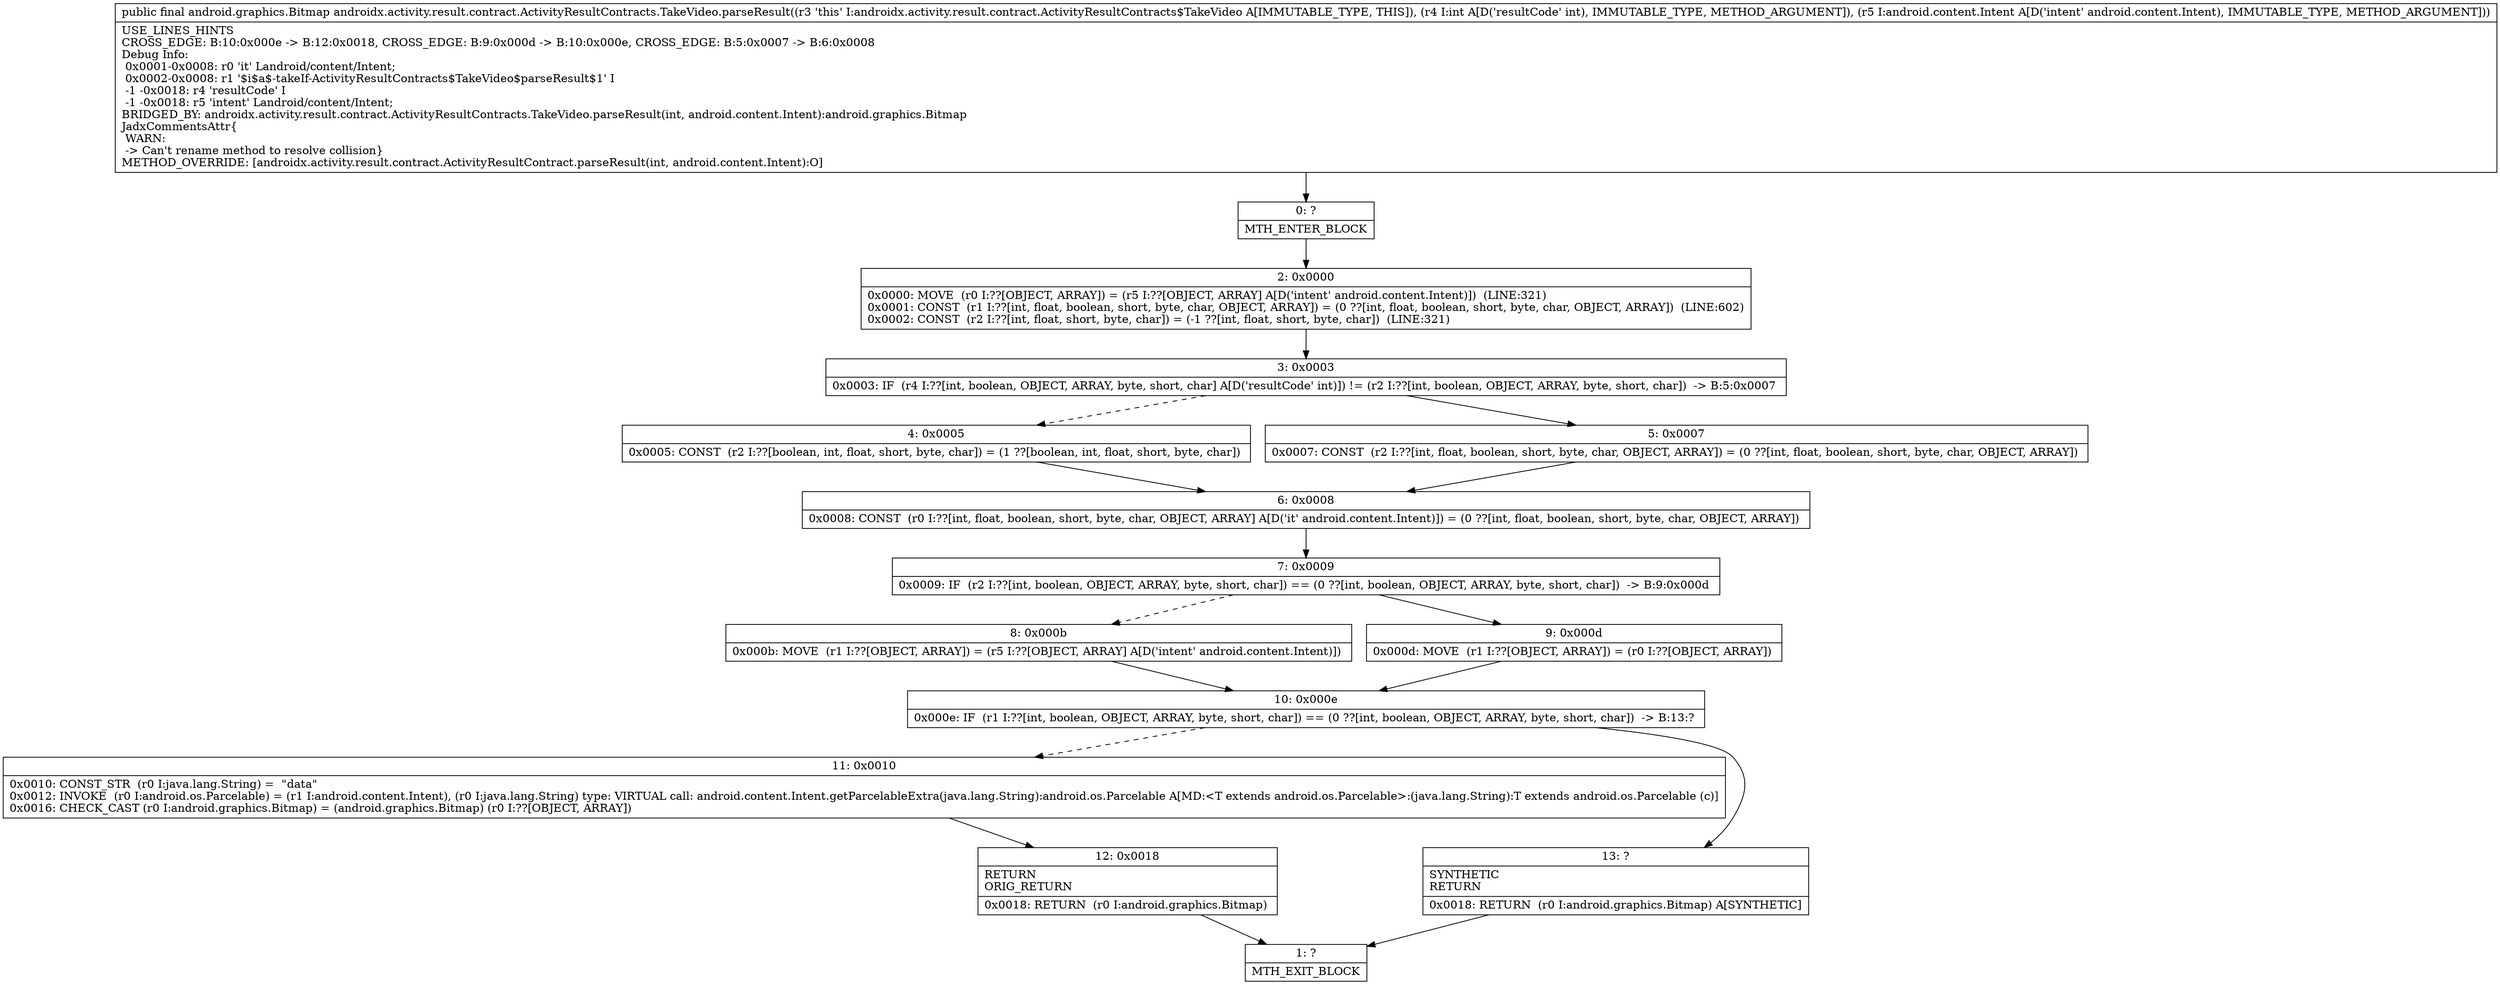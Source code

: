 digraph "CFG forandroidx.activity.result.contract.ActivityResultContracts.TakeVideo.parseResult(ILandroid\/content\/Intent;)Landroid\/graphics\/Bitmap;" {
Node_0 [shape=record,label="{0\:\ ?|MTH_ENTER_BLOCK\l}"];
Node_2 [shape=record,label="{2\:\ 0x0000|0x0000: MOVE  (r0 I:??[OBJECT, ARRAY]) = (r5 I:??[OBJECT, ARRAY] A[D('intent' android.content.Intent)])  (LINE:321)\l0x0001: CONST  (r1 I:??[int, float, boolean, short, byte, char, OBJECT, ARRAY]) = (0 ??[int, float, boolean, short, byte, char, OBJECT, ARRAY])  (LINE:602)\l0x0002: CONST  (r2 I:??[int, float, short, byte, char]) = (\-1 ??[int, float, short, byte, char])  (LINE:321)\l}"];
Node_3 [shape=record,label="{3\:\ 0x0003|0x0003: IF  (r4 I:??[int, boolean, OBJECT, ARRAY, byte, short, char] A[D('resultCode' int)]) != (r2 I:??[int, boolean, OBJECT, ARRAY, byte, short, char])  \-\> B:5:0x0007 \l}"];
Node_4 [shape=record,label="{4\:\ 0x0005|0x0005: CONST  (r2 I:??[boolean, int, float, short, byte, char]) = (1 ??[boolean, int, float, short, byte, char]) \l}"];
Node_6 [shape=record,label="{6\:\ 0x0008|0x0008: CONST  (r0 I:??[int, float, boolean, short, byte, char, OBJECT, ARRAY] A[D('it' android.content.Intent)]) = (0 ??[int, float, boolean, short, byte, char, OBJECT, ARRAY]) \l}"];
Node_7 [shape=record,label="{7\:\ 0x0009|0x0009: IF  (r2 I:??[int, boolean, OBJECT, ARRAY, byte, short, char]) == (0 ??[int, boolean, OBJECT, ARRAY, byte, short, char])  \-\> B:9:0x000d \l}"];
Node_8 [shape=record,label="{8\:\ 0x000b|0x000b: MOVE  (r1 I:??[OBJECT, ARRAY]) = (r5 I:??[OBJECT, ARRAY] A[D('intent' android.content.Intent)]) \l}"];
Node_10 [shape=record,label="{10\:\ 0x000e|0x000e: IF  (r1 I:??[int, boolean, OBJECT, ARRAY, byte, short, char]) == (0 ??[int, boolean, OBJECT, ARRAY, byte, short, char])  \-\> B:13:? \l}"];
Node_11 [shape=record,label="{11\:\ 0x0010|0x0010: CONST_STR  (r0 I:java.lang.String) =  \"data\" \l0x0012: INVOKE  (r0 I:android.os.Parcelable) = (r1 I:android.content.Intent), (r0 I:java.lang.String) type: VIRTUAL call: android.content.Intent.getParcelableExtra(java.lang.String):android.os.Parcelable A[MD:\<T extends android.os.Parcelable\>:(java.lang.String):T extends android.os.Parcelable (c)]\l0x0016: CHECK_CAST (r0 I:android.graphics.Bitmap) = (android.graphics.Bitmap) (r0 I:??[OBJECT, ARRAY]) \l}"];
Node_12 [shape=record,label="{12\:\ 0x0018|RETURN\lORIG_RETURN\l|0x0018: RETURN  (r0 I:android.graphics.Bitmap) \l}"];
Node_1 [shape=record,label="{1\:\ ?|MTH_EXIT_BLOCK\l}"];
Node_13 [shape=record,label="{13\:\ ?|SYNTHETIC\lRETURN\l|0x0018: RETURN  (r0 I:android.graphics.Bitmap) A[SYNTHETIC]\l}"];
Node_9 [shape=record,label="{9\:\ 0x000d|0x000d: MOVE  (r1 I:??[OBJECT, ARRAY]) = (r0 I:??[OBJECT, ARRAY]) \l}"];
Node_5 [shape=record,label="{5\:\ 0x0007|0x0007: CONST  (r2 I:??[int, float, boolean, short, byte, char, OBJECT, ARRAY]) = (0 ??[int, float, boolean, short, byte, char, OBJECT, ARRAY]) \l}"];
MethodNode[shape=record,label="{public final android.graphics.Bitmap androidx.activity.result.contract.ActivityResultContracts.TakeVideo.parseResult((r3 'this' I:androidx.activity.result.contract.ActivityResultContracts$TakeVideo A[IMMUTABLE_TYPE, THIS]), (r4 I:int A[D('resultCode' int), IMMUTABLE_TYPE, METHOD_ARGUMENT]), (r5 I:android.content.Intent A[D('intent' android.content.Intent), IMMUTABLE_TYPE, METHOD_ARGUMENT]))  | USE_LINES_HINTS\lCROSS_EDGE: B:10:0x000e \-\> B:12:0x0018, CROSS_EDGE: B:9:0x000d \-\> B:10:0x000e, CROSS_EDGE: B:5:0x0007 \-\> B:6:0x0008\lDebug Info:\l  0x0001\-0x0008: r0 'it' Landroid\/content\/Intent;\l  0x0002\-0x0008: r1 '$i$a$\-takeIf\-ActivityResultContracts$TakeVideo$parseResult$1' I\l  \-1 \-0x0018: r4 'resultCode' I\l  \-1 \-0x0018: r5 'intent' Landroid\/content\/Intent;\lBRIDGED_BY: androidx.activity.result.contract.ActivityResultContracts.TakeVideo.parseResult(int, android.content.Intent):android.graphics.Bitmap\lJadxCommentsAttr\{\l WARN: \l \-\> Can't rename method to resolve collision\}\lMETHOD_OVERRIDE: [androidx.activity.result.contract.ActivityResultContract.parseResult(int, android.content.Intent):O]\l}"];
MethodNode -> Node_0;Node_0 -> Node_2;
Node_2 -> Node_3;
Node_3 -> Node_4[style=dashed];
Node_3 -> Node_5;
Node_4 -> Node_6;
Node_6 -> Node_7;
Node_7 -> Node_8[style=dashed];
Node_7 -> Node_9;
Node_8 -> Node_10;
Node_10 -> Node_11[style=dashed];
Node_10 -> Node_13;
Node_11 -> Node_12;
Node_12 -> Node_1;
Node_13 -> Node_1;
Node_9 -> Node_10;
Node_5 -> Node_6;
}

